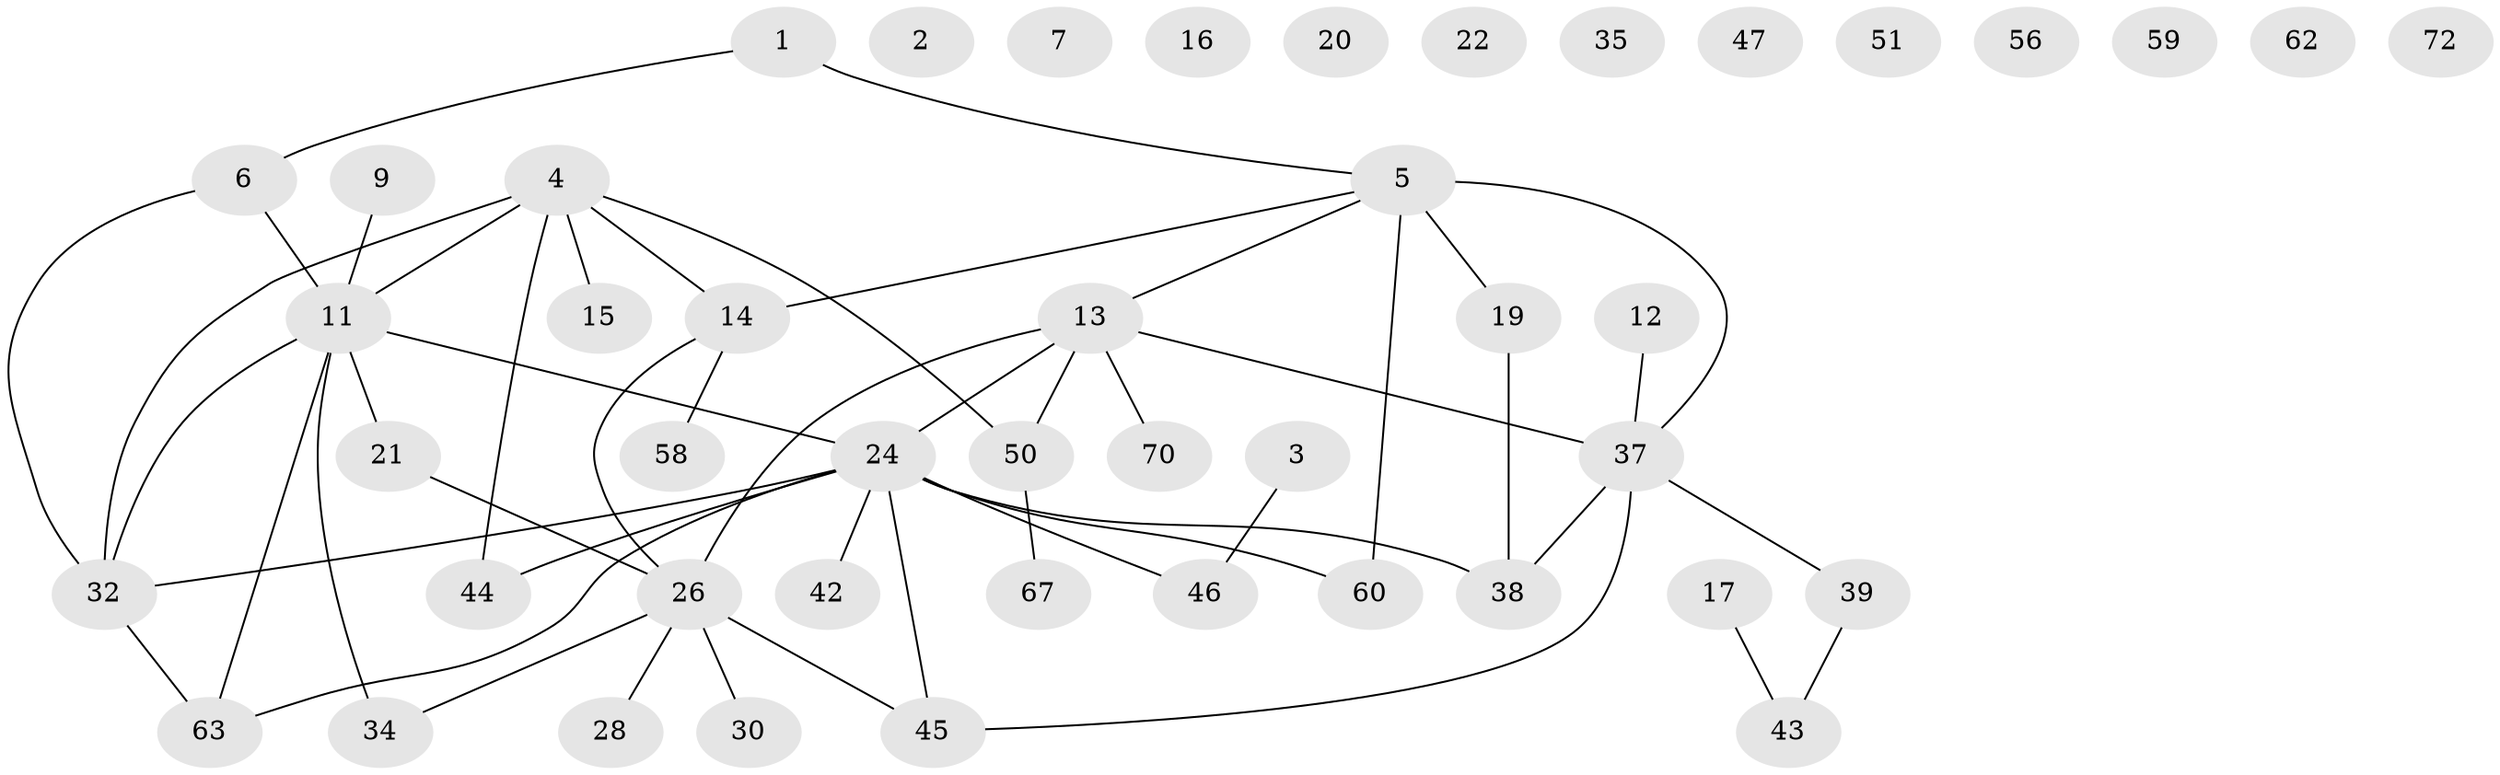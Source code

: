 // original degree distribution, {2: 0.2826086956521739, 0: 0.11956521739130435, 1: 0.22826086956521738, 3: 0.20652173913043478, 5: 0.05434782608695652, 4: 0.08695652173913043, 6: 0.010869565217391304, 7: 0.010869565217391304}
// Generated by graph-tools (version 1.1) at 2025/12/03/09/25 04:12:53]
// undirected, 46 vertices, 51 edges
graph export_dot {
graph [start="1"]
  node [color=gray90,style=filled];
  1 [super="+57"];
  2;
  3 [super="+25"];
  4 [super="+10+77+66"];
  5 [super="+68+8"];
  6 [super="+36"];
  7;
  9;
  11 [super="+88"];
  12 [super="+18"];
  13 [super="+53+73"];
  14 [super="+23"];
  15;
  16;
  17;
  19 [super="+65"];
  20;
  21 [super="+64"];
  22;
  24 [super="+29+27"];
  26 [super="+48+31"];
  28;
  30 [super="+33"];
  32;
  34;
  35 [super="+92"];
  37 [super="+40"];
  38;
  39;
  42 [super="+61"];
  43 [super="+82"];
  44;
  45 [super="+52"];
  46 [super="+87"];
  47;
  50;
  51;
  56;
  58 [super="+71"];
  59;
  60;
  62;
  63;
  67;
  70;
  72;
  1 -- 6;
  1 -- 5;
  3 -- 46;
  4 -- 32;
  4 -- 50;
  4 -- 44;
  4 -- 15;
  4 -- 14;
  4 -- 11;
  5 -- 60 [weight=2];
  5 -- 19;
  5 -- 37;
  5 -- 13;
  5 -- 14;
  6 -- 11;
  6 -- 32;
  9 -- 11;
  11 -- 32;
  11 -- 34;
  11 -- 63;
  11 -- 21;
  11 -- 24;
  12 -- 37;
  13 -- 37;
  13 -- 50;
  13 -- 70;
  13 -- 24;
  13 -- 26;
  14 -- 26;
  14 -- 58;
  17 -- 43;
  19 -- 38;
  21 -- 26;
  24 -- 38;
  24 -- 60;
  24 -- 32;
  24 -- 42;
  24 -- 44;
  24 -- 45;
  24 -- 46;
  24 -- 63;
  26 -- 30;
  26 -- 28;
  26 -- 34;
  26 -- 45;
  32 -- 63;
  37 -- 38;
  37 -- 39;
  37 -- 45;
  39 -- 43;
  50 -- 67;
}
